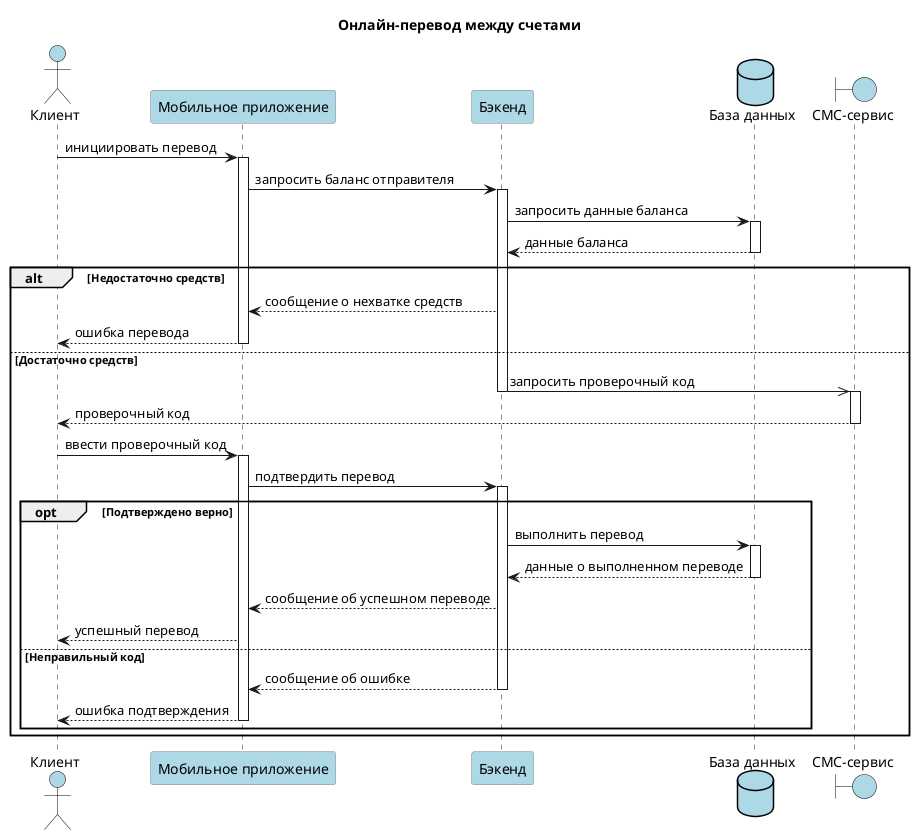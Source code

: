 @startuml

skinparam actor {
    BackgroundColor LightBlue
    BorderColor Black
}
skinparam participant {
    BackgroundColor LightBlue
    BorderColor Grey
}
skinparam database {
    BackgroundColor LightBlue
    BorderColor Black
}
skinparam boundary {
    BackgroundColor LightBlue
    BorderColor Black
}
skinparam sequenceMessageAlign left

title Онлайн-перевод между счетами

actor Клиент as Client
participant "Мобильное приложение" as App
participant Бэкенд as Back
database "База данных" as DB
boundary "СМС-сервис" as SMS

Client -> App: инициировать перевод
activate App
App -> Back: запросить баланс отправителя
activate Back
Back -> DB: запросить данные баланса
activate DB
DB --> Back: данные баланса
deactivate DB
alt Недостаточно средств
    Back --> App: сообщение о нехватке средств
    App --> Client: ошибка перевода
    deactivate App
else Достаточно средств
    Back ->> SMS: запросить проверочный код
    deactivate Back
    activate SMS
    SMS --> Client: проверочный код
    deactivate SMS
    Client -> App: ввести проверочный код
    activate App
    App -> Back: подтвердить перевод
    opt Подтверждено верно
        activate Back
        Back -> DB: выполнить перевод
        activate DB
        DB --> Back: данные о выполненном переводе
        deactivate DB
        Back --> App: сообщение об успешном переводе
        App --> Client: успешный перевод
    else Неправильный код
        Back --> App: сообщение об ошибке
        deactivate Back
        App --> Client: ошибка подтверждения
        deactivate App
    end
end

@enduml